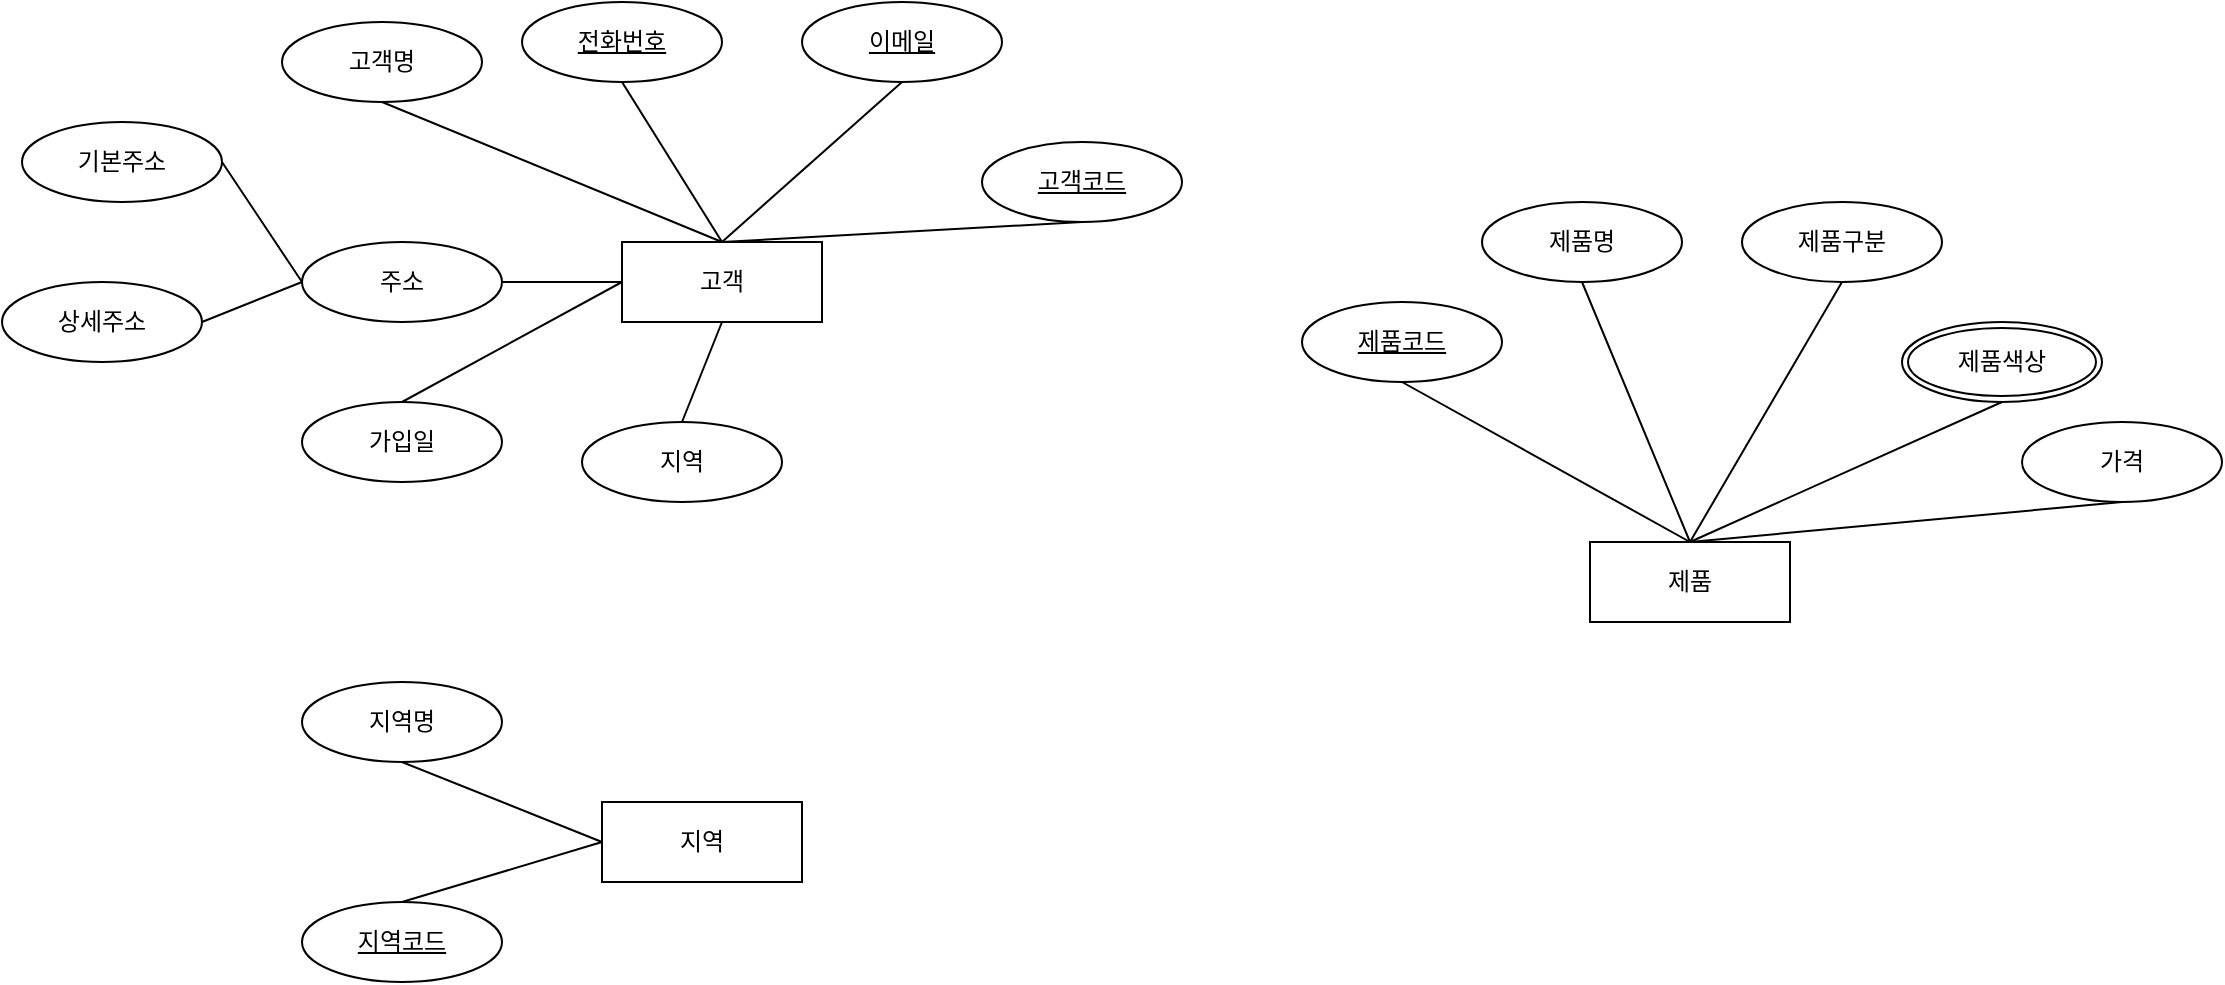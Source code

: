 <mxfile version="26.0.16">
  <diagram name="페이지-1" id="dshU2BWyslZTTIfMWPKp">
    <mxGraphModel dx="1621" dy="493" grid="1" gridSize="10" guides="1" tooltips="1" connect="1" arrows="1" fold="1" page="1" pageScale="1" pageWidth="827" pageHeight="1169" math="0" shadow="0">
      <root>
        <mxCell id="0" />
        <mxCell id="1" parent="0" />
        <mxCell id="x4mTsR_9FrVYaPIqTC2U-1" value="제품" style="whiteSpace=wrap;html=1;align=center;" vertex="1" parent="1">
          <mxGeometry x="414" y="310" width="100" height="40" as="geometry" />
        </mxCell>
        <mxCell id="x4mTsR_9FrVYaPIqTC2U-3" value="제품코드" style="ellipse;whiteSpace=wrap;html=1;align=center;fontStyle=4;" vertex="1" parent="1">
          <mxGeometry x="270" y="190" width="100" height="40" as="geometry" />
        </mxCell>
        <mxCell id="x4mTsR_9FrVYaPIqTC2U-4" value="제품명" style="ellipse;whiteSpace=wrap;html=1;align=center;" vertex="1" parent="1">
          <mxGeometry x="360" y="140" width="100" height="40" as="geometry" />
        </mxCell>
        <mxCell id="x4mTsR_9FrVYaPIqTC2U-5" value="가격" style="ellipse;whiteSpace=wrap;html=1;align=center;" vertex="1" parent="1">
          <mxGeometry x="630" y="250" width="100" height="40" as="geometry" />
        </mxCell>
        <mxCell id="x4mTsR_9FrVYaPIqTC2U-6" value="제품구분" style="ellipse;whiteSpace=wrap;html=1;align=center;" vertex="1" parent="1">
          <mxGeometry x="490" y="140" width="100" height="40" as="geometry" />
        </mxCell>
        <mxCell id="x4mTsR_9FrVYaPIqTC2U-7" value="제품색상" style="ellipse;shape=doubleEllipse;margin=3;whiteSpace=wrap;html=1;align=center;" vertex="1" parent="1">
          <mxGeometry x="570" y="200" width="100" height="40" as="geometry" />
        </mxCell>
        <mxCell id="x4mTsR_9FrVYaPIqTC2U-10" value="" style="endArrow=none;html=1;rounded=0;exitX=0.5;exitY=1;exitDx=0;exitDy=0;entryX=0.5;entryY=0;entryDx=0;entryDy=0;" edge="1" parent="1" source="x4mTsR_9FrVYaPIqTC2U-3" target="x4mTsR_9FrVYaPIqTC2U-1">
          <mxGeometry relative="1" as="geometry">
            <mxPoint x="330" y="260" as="sourcePoint" />
            <mxPoint x="490" y="260" as="targetPoint" />
          </mxGeometry>
        </mxCell>
        <mxCell id="x4mTsR_9FrVYaPIqTC2U-11" value="" style="endArrow=none;html=1;rounded=0;exitX=0.5;exitY=1;exitDx=0;exitDy=0;entryX=0.5;entryY=0;entryDx=0;entryDy=0;" edge="1" parent="1" source="x4mTsR_9FrVYaPIqTC2U-4" target="x4mTsR_9FrVYaPIqTC2U-1">
          <mxGeometry relative="1" as="geometry">
            <mxPoint x="330" y="260" as="sourcePoint" />
            <mxPoint x="490" y="260" as="targetPoint" />
          </mxGeometry>
        </mxCell>
        <mxCell id="x4mTsR_9FrVYaPIqTC2U-12" value="" style="endArrow=none;html=1;rounded=0;exitX=0.5;exitY=1;exitDx=0;exitDy=0;entryX=0.5;entryY=0;entryDx=0;entryDy=0;" edge="1" parent="1" source="x4mTsR_9FrVYaPIqTC2U-6" target="x4mTsR_9FrVYaPIqTC2U-1">
          <mxGeometry relative="1" as="geometry">
            <mxPoint x="330" y="260" as="sourcePoint" />
            <mxPoint x="490" y="260" as="targetPoint" />
          </mxGeometry>
        </mxCell>
        <mxCell id="x4mTsR_9FrVYaPIqTC2U-13" value="" style="endArrow=none;html=1;rounded=0;entryX=0.5;entryY=1;entryDx=0;entryDy=0;exitX=0.5;exitY=0;exitDx=0;exitDy=0;" edge="1" parent="1" source="x4mTsR_9FrVYaPIqTC2U-1" target="x4mTsR_9FrVYaPIqTC2U-7">
          <mxGeometry relative="1" as="geometry">
            <mxPoint x="390" y="280" as="sourcePoint" />
            <mxPoint x="490" y="260" as="targetPoint" />
          </mxGeometry>
        </mxCell>
        <mxCell id="x4mTsR_9FrVYaPIqTC2U-14" value="" style="endArrow=none;html=1;rounded=0;entryX=0.5;entryY=1;entryDx=0;entryDy=0;exitX=0.5;exitY=0;exitDx=0;exitDy=0;" edge="1" parent="1" source="x4mTsR_9FrVYaPIqTC2U-1" target="x4mTsR_9FrVYaPIqTC2U-5">
          <mxGeometry relative="1" as="geometry">
            <mxPoint x="330" y="260" as="sourcePoint" />
            <mxPoint x="490" y="260" as="targetPoint" />
          </mxGeometry>
        </mxCell>
        <mxCell id="x4mTsR_9FrVYaPIqTC2U-15" value="고객" style="whiteSpace=wrap;html=1;align=center;" vertex="1" parent="1">
          <mxGeometry x="-70" y="160" width="100" height="40" as="geometry" />
        </mxCell>
        <mxCell id="x4mTsR_9FrVYaPIqTC2U-16" value="상세주소" style="ellipse;whiteSpace=wrap;html=1;align=center;" vertex="1" parent="1">
          <mxGeometry x="-380" y="180" width="100" height="40" as="geometry" />
        </mxCell>
        <mxCell id="x4mTsR_9FrVYaPIqTC2U-17" value="기본주소" style="ellipse;whiteSpace=wrap;html=1;align=center;" vertex="1" parent="1">
          <mxGeometry x="-370" y="100" width="100" height="40" as="geometry" />
        </mxCell>
        <mxCell id="x4mTsR_9FrVYaPIqTC2U-18" value="지역" style="ellipse;whiteSpace=wrap;html=1;align=center;" vertex="1" parent="1">
          <mxGeometry x="-90" y="250" width="100" height="40" as="geometry" />
        </mxCell>
        <mxCell id="x4mTsR_9FrVYaPIqTC2U-19" value="가입일" style="ellipse;whiteSpace=wrap;html=1;align=center;" vertex="1" parent="1">
          <mxGeometry x="-230" y="240" width="100" height="40" as="geometry" />
        </mxCell>
        <mxCell id="x4mTsR_9FrVYaPIqTC2U-20" value="주소" style="ellipse;whiteSpace=wrap;html=1;align=center;" vertex="1" parent="1">
          <mxGeometry x="-230" y="160" width="100" height="40" as="geometry" />
        </mxCell>
        <mxCell id="x4mTsR_9FrVYaPIqTC2U-21" value="고객명" style="ellipse;whiteSpace=wrap;html=1;align=center;" vertex="1" parent="1">
          <mxGeometry x="-240" y="50" width="100" height="40" as="geometry" />
        </mxCell>
        <mxCell id="x4mTsR_9FrVYaPIqTC2U-25" value="" style="endArrow=none;html=1;rounded=0;entryX=0.5;entryY=1;entryDx=0;entryDy=0;exitX=0.5;exitY=0;exitDx=0;exitDy=0;" edge="1" parent="1" source="x4mTsR_9FrVYaPIqTC2U-15" target="x4mTsR_9FrVYaPIqTC2U-35">
          <mxGeometry relative="1" as="geometry">
            <mxPoint x="-110" y="260" as="sourcePoint" />
            <mxPoint x="160" y="120" as="targetPoint" />
          </mxGeometry>
        </mxCell>
        <mxCell id="x4mTsR_9FrVYaPIqTC2U-26" value="" style="endArrow=none;html=1;rounded=0;entryX=0.5;entryY=1;entryDx=0;entryDy=0;exitX=0.5;exitY=0;exitDx=0;exitDy=0;" edge="1" parent="1" source="x4mTsR_9FrVYaPIqTC2U-15" target="x4mTsR_9FrVYaPIqTC2U-36">
          <mxGeometry relative="1" as="geometry">
            <mxPoint x="-110" y="260" as="sourcePoint" />
            <mxPoint x="50" y="100" as="targetPoint" />
          </mxGeometry>
        </mxCell>
        <mxCell id="x4mTsR_9FrVYaPIqTC2U-27" value="" style="endArrow=none;html=1;rounded=0;entryX=0.5;entryY=1;entryDx=0;entryDy=0;exitX=0.5;exitY=0;exitDx=0;exitDy=0;" edge="1" parent="1" source="x4mTsR_9FrVYaPIqTC2U-15" target="x4mTsR_9FrVYaPIqTC2U-34">
          <mxGeometry relative="1" as="geometry">
            <mxPoint x="-110" y="260" as="sourcePoint" />
            <mxPoint x="-70" y="90" as="targetPoint" />
          </mxGeometry>
        </mxCell>
        <mxCell id="x4mTsR_9FrVYaPIqTC2U-28" value="" style="endArrow=none;html=1;rounded=0;entryX=0.5;entryY=1;entryDx=0;entryDy=0;exitX=0.5;exitY=0;exitDx=0;exitDy=0;" edge="1" parent="1" source="x4mTsR_9FrVYaPIqTC2U-15" target="x4mTsR_9FrVYaPIqTC2U-21">
          <mxGeometry relative="1" as="geometry">
            <mxPoint x="-110" y="260" as="sourcePoint" />
            <mxPoint x="50" y="260" as="targetPoint" />
          </mxGeometry>
        </mxCell>
        <mxCell id="x4mTsR_9FrVYaPIqTC2U-29" value="" style="endArrow=none;html=1;rounded=0;entryX=0;entryY=0.5;entryDx=0;entryDy=0;exitX=1;exitY=0.5;exitDx=0;exitDy=0;" edge="1" parent="1" source="x4mTsR_9FrVYaPIqTC2U-20" target="x4mTsR_9FrVYaPIqTC2U-15">
          <mxGeometry relative="1" as="geometry">
            <mxPoint x="-110" y="260" as="sourcePoint" />
            <mxPoint x="50" y="260" as="targetPoint" />
          </mxGeometry>
        </mxCell>
        <mxCell id="x4mTsR_9FrVYaPIqTC2U-30" value="" style="endArrow=none;html=1;rounded=0;entryX=0;entryY=0.5;entryDx=0;entryDy=0;exitX=0.5;exitY=0;exitDx=0;exitDy=0;" edge="1" parent="1" source="x4mTsR_9FrVYaPIqTC2U-19" target="x4mTsR_9FrVYaPIqTC2U-15">
          <mxGeometry relative="1" as="geometry">
            <mxPoint x="-110" y="260" as="sourcePoint" />
            <mxPoint x="50" y="260" as="targetPoint" />
          </mxGeometry>
        </mxCell>
        <mxCell id="x4mTsR_9FrVYaPIqTC2U-31" value="" style="endArrow=none;html=1;rounded=0;entryX=0.5;entryY=1;entryDx=0;entryDy=0;exitX=0.5;exitY=0;exitDx=0;exitDy=0;" edge="1" parent="1" source="x4mTsR_9FrVYaPIqTC2U-18" target="x4mTsR_9FrVYaPIqTC2U-15">
          <mxGeometry relative="1" as="geometry">
            <mxPoint x="-110" y="260" as="sourcePoint" />
            <mxPoint x="50" y="260" as="targetPoint" />
          </mxGeometry>
        </mxCell>
        <mxCell id="x4mTsR_9FrVYaPIqTC2U-32" value="" style="endArrow=none;html=1;rounded=0;entryX=0;entryY=0.5;entryDx=0;entryDy=0;exitX=1;exitY=0.5;exitDx=0;exitDy=0;" edge="1" parent="1" source="x4mTsR_9FrVYaPIqTC2U-17" target="x4mTsR_9FrVYaPIqTC2U-20">
          <mxGeometry relative="1" as="geometry">
            <mxPoint x="-110" y="260" as="sourcePoint" />
            <mxPoint x="50" y="260" as="targetPoint" />
          </mxGeometry>
        </mxCell>
        <mxCell id="x4mTsR_9FrVYaPIqTC2U-33" value="" style="endArrow=none;html=1;rounded=0;entryX=0;entryY=0.5;entryDx=0;entryDy=0;exitX=1;exitY=0.5;exitDx=0;exitDy=0;" edge="1" parent="1" source="x4mTsR_9FrVYaPIqTC2U-16" target="x4mTsR_9FrVYaPIqTC2U-20">
          <mxGeometry relative="1" as="geometry">
            <mxPoint x="-110" y="260" as="sourcePoint" />
            <mxPoint x="50" y="260" as="targetPoint" />
          </mxGeometry>
        </mxCell>
        <mxCell id="x4mTsR_9FrVYaPIqTC2U-34" value="전화번호" style="ellipse;whiteSpace=wrap;html=1;align=center;fontStyle=4;" vertex="1" parent="1">
          <mxGeometry x="-120" y="40" width="100" height="40" as="geometry" />
        </mxCell>
        <mxCell id="x4mTsR_9FrVYaPIqTC2U-35" value="고객코드" style="ellipse;whiteSpace=wrap;html=1;align=center;fontStyle=4;" vertex="1" parent="1">
          <mxGeometry x="110" y="110" width="100" height="40" as="geometry" />
        </mxCell>
        <mxCell id="x4mTsR_9FrVYaPIqTC2U-36" value="이메일" style="ellipse;whiteSpace=wrap;html=1;align=center;fontStyle=4;" vertex="1" parent="1">
          <mxGeometry x="20" y="40" width="100" height="40" as="geometry" />
        </mxCell>
        <mxCell id="x4mTsR_9FrVYaPIqTC2U-37" value="지역" style="whiteSpace=wrap;html=1;align=center;" vertex="1" parent="1">
          <mxGeometry x="-80" y="440" width="100" height="40" as="geometry" />
        </mxCell>
        <mxCell id="x4mTsR_9FrVYaPIqTC2U-38" value="지역명" style="ellipse;whiteSpace=wrap;html=1;align=center;" vertex="1" parent="1">
          <mxGeometry x="-230" y="380" width="100" height="40" as="geometry" />
        </mxCell>
        <mxCell id="x4mTsR_9FrVYaPIqTC2U-39" value="지역코드" style="ellipse;whiteSpace=wrap;html=1;align=center;fontStyle=4;" vertex="1" parent="1">
          <mxGeometry x="-230" y="490" width="100" height="40" as="geometry" />
        </mxCell>
        <mxCell id="x4mTsR_9FrVYaPIqTC2U-41" value="" style="endArrow=none;html=1;rounded=0;exitX=0.5;exitY=1;exitDx=0;exitDy=0;entryX=0;entryY=0.5;entryDx=0;entryDy=0;" edge="1" parent="1" source="x4mTsR_9FrVYaPIqTC2U-38" target="x4mTsR_9FrVYaPIqTC2U-37">
          <mxGeometry relative="1" as="geometry">
            <mxPoint x="-110" y="460" as="sourcePoint" />
            <mxPoint x="50" y="460" as="targetPoint" />
          </mxGeometry>
        </mxCell>
        <mxCell id="x4mTsR_9FrVYaPIqTC2U-42" value="" style="endArrow=none;html=1;rounded=0;exitX=0.5;exitY=0;exitDx=0;exitDy=0;entryX=0;entryY=0.5;entryDx=0;entryDy=0;" edge="1" parent="1" source="x4mTsR_9FrVYaPIqTC2U-39" target="x4mTsR_9FrVYaPIqTC2U-37">
          <mxGeometry relative="1" as="geometry">
            <mxPoint x="-110" y="460" as="sourcePoint" />
            <mxPoint x="50" y="460" as="targetPoint" />
          </mxGeometry>
        </mxCell>
      </root>
    </mxGraphModel>
  </diagram>
</mxfile>
